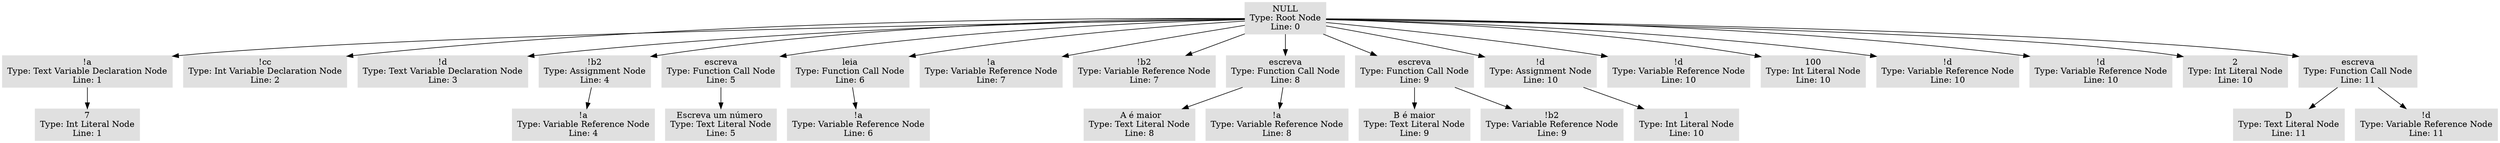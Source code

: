 digraph AST {
  node [shape=box, style=filled, color="#E0E0E0"];
  "0x555555564608" [label="NULL\nType: Root Node\nLine: 0"];
  "0x555555564608" -> "0x5555555656b8";
  "0x5555555656b8" [label="!a\nType: Text Variable Declaration Node\nLine: 1"];
  "0x5555555656b8" -> "0x555555565758";
  "0x555555565758" [label="7\nType: Int Literal Node\nLine: 1"];
  "0x555555564608" -> "0x5555555657b8";
  "0x5555555657b8" [label="!cc\nType: Int Variable Declaration Node\nLine: 2"];
  "0x555555564608" -> "0x555555565828";
  "0x555555565828" [label="!d\nType: Text Variable Declaration Node\nLine: 3"];
  "0x555555564608" -> "0x5555555658c8";
  "0x5555555658c8" [label="!b2\nType: Assignment Node\nLine: 4"];
  "0x5555555658c8" -> "0x555555565908";
  "0x555555565908" [label="!a\nType: Variable Reference Node\nLine: 4"];
  "0x555555564608" -> "0x555555565948";
  "0x555555565948" [label="escreva\nType: Function Call Node\nLine: 5"];
  "0x555555565948" -> "0x5555555659c8";
  "0x5555555659c8" [label="Escreva um número \nType: Text Literal Node\nLine: 5"];
  "0x555555564608" -> "0x555555565a28";
  "0x555555565a28" [label="leia\nType: Function Call Node\nLine: 6"];
  "0x555555565a28" -> "0x555555565a68";
  "0x555555565a68" [label="!a\nType: Variable Reference Node\nLine: 6"];
  "0x555555564608" -> "0x555555565ac8";
  "0x555555565ac8" [label="!a\nType: Variable Reference Node\nLine: 7"];
  "0x555555564608" -> "0x555555565988";
  "0x555555565988" [label="!b2\nType: Variable Reference Node\nLine: 7"];
  "0x555555564608" -> "0x555555566788";
  "0x555555566788" [label="escreva\nType: Function Call Node\nLine: 8"];
  "0x555555566788" -> "0x555555566828";
  "0x555555566828" [label=" A é maior\nType: Text Literal Node\nLine: 8"];
  "0x555555566788" -> "0x555555566888";
  "0x555555566888" [label="!a\nType: Variable Reference Node\nLine: 8"];
  "0x555555564608" -> "0x5555555668c8";
  "0x5555555668c8" [label="escreva\nType: Function Call Node\nLine: 9"];
  "0x5555555668c8" -> "0x555555566908";
  "0x555555566908" [label="B é maior\nType: Text Literal Node\nLine: 9"];
  "0x5555555668c8" -> "0x555555566968";
  "0x555555566968" [label="!b2\nType: Variable Reference Node\nLine: 9"];
  "0x555555564608" -> "0x5555555669a8";
  "0x5555555669a8" [label="!d\nType: Assignment Node\nLine: 10"];
  "0x5555555669a8" -> "0x555555566a58";
  "0x555555566a58" [label="1\nType: Int Literal Node\nLine: 10"];
  "0x555555564608" -> "0x555555566ab8";
  "0x555555566ab8" [label="!d\nType: Variable Reference Node\nLine: 10"];
  "0x555555564608" -> "0x555555566af8";
  "0x555555566af8" [label="100\nType: Int Literal Node\nLine: 10"];
  "0x555555564608" -> "0x555555566bb8";
  "0x555555566bb8" [label="!d\nType: Variable Reference Node\nLine: 10"];
  "0x555555564608" -> "0x555555566bf8";
  "0x555555566bf8" [label="!d\nType: Variable Reference Node\nLine: 10"];
  "0x555555564608" -> "0x555555566cc8";
  "0x555555566cc8" [label="2\nType: Int Literal Node\nLine: 10"];
  "0x555555564608" -> "0x555555566d08";
  "0x555555566d08" [label="escreva\nType: Function Call Node\nLine: 11"];
  "0x555555566d08" -> "0x555555566de8";
  "0x555555566de8" [label="D\nType: Text Literal Node\nLine: 11"];
  "0x555555566d08" -> "0x555555566e48";
  "0x555555566e48" [label="!d\nType: Variable Reference Node\nLine: 11"];
}
